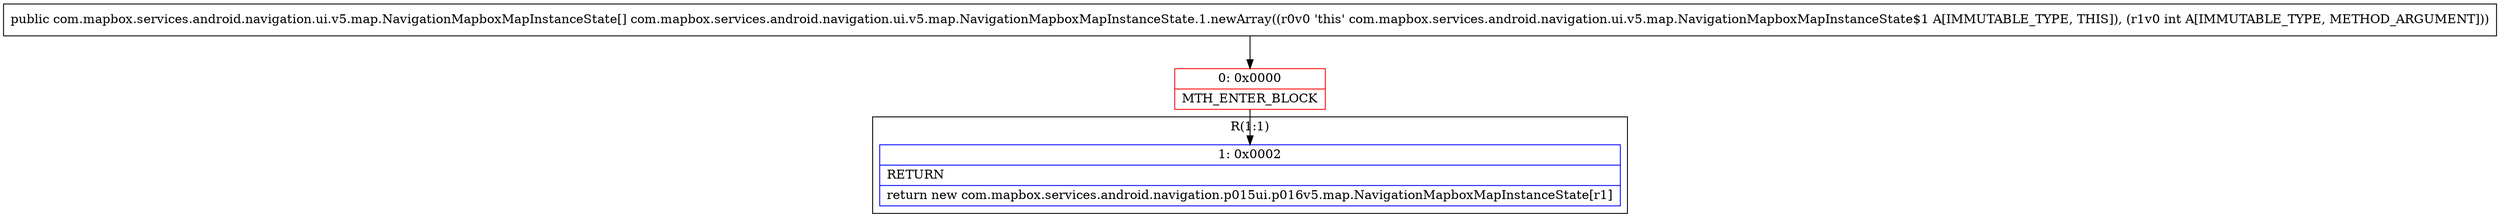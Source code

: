 digraph "CFG forcom.mapbox.services.android.navigation.ui.v5.map.NavigationMapboxMapInstanceState.1.newArray(I)[Lcom\/mapbox\/services\/android\/navigation\/ui\/v5\/map\/NavigationMapboxMapInstanceState;" {
subgraph cluster_Region_1982108607 {
label = "R(1:1)";
node [shape=record,color=blue];
Node_1 [shape=record,label="{1\:\ 0x0002|RETURN\l|return new com.mapbox.services.android.navigation.p015ui.p016v5.map.NavigationMapboxMapInstanceState[r1]\l}"];
}
Node_0 [shape=record,color=red,label="{0\:\ 0x0000|MTH_ENTER_BLOCK\l}"];
MethodNode[shape=record,label="{public com.mapbox.services.android.navigation.ui.v5.map.NavigationMapboxMapInstanceState[] com.mapbox.services.android.navigation.ui.v5.map.NavigationMapboxMapInstanceState.1.newArray((r0v0 'this' com.mapbox.services.android.navigation.ui.v5.map.NavigationMapboxMapInstanceState$1 A[IMMUTABLE_TYPE, THIS]), (r1v0 int A[IMMUTABLE_TYPE, METHOD_ARGUMENT])) }"];
MethodNode -> Node_0;
Node_0 -> Node_1;
}


